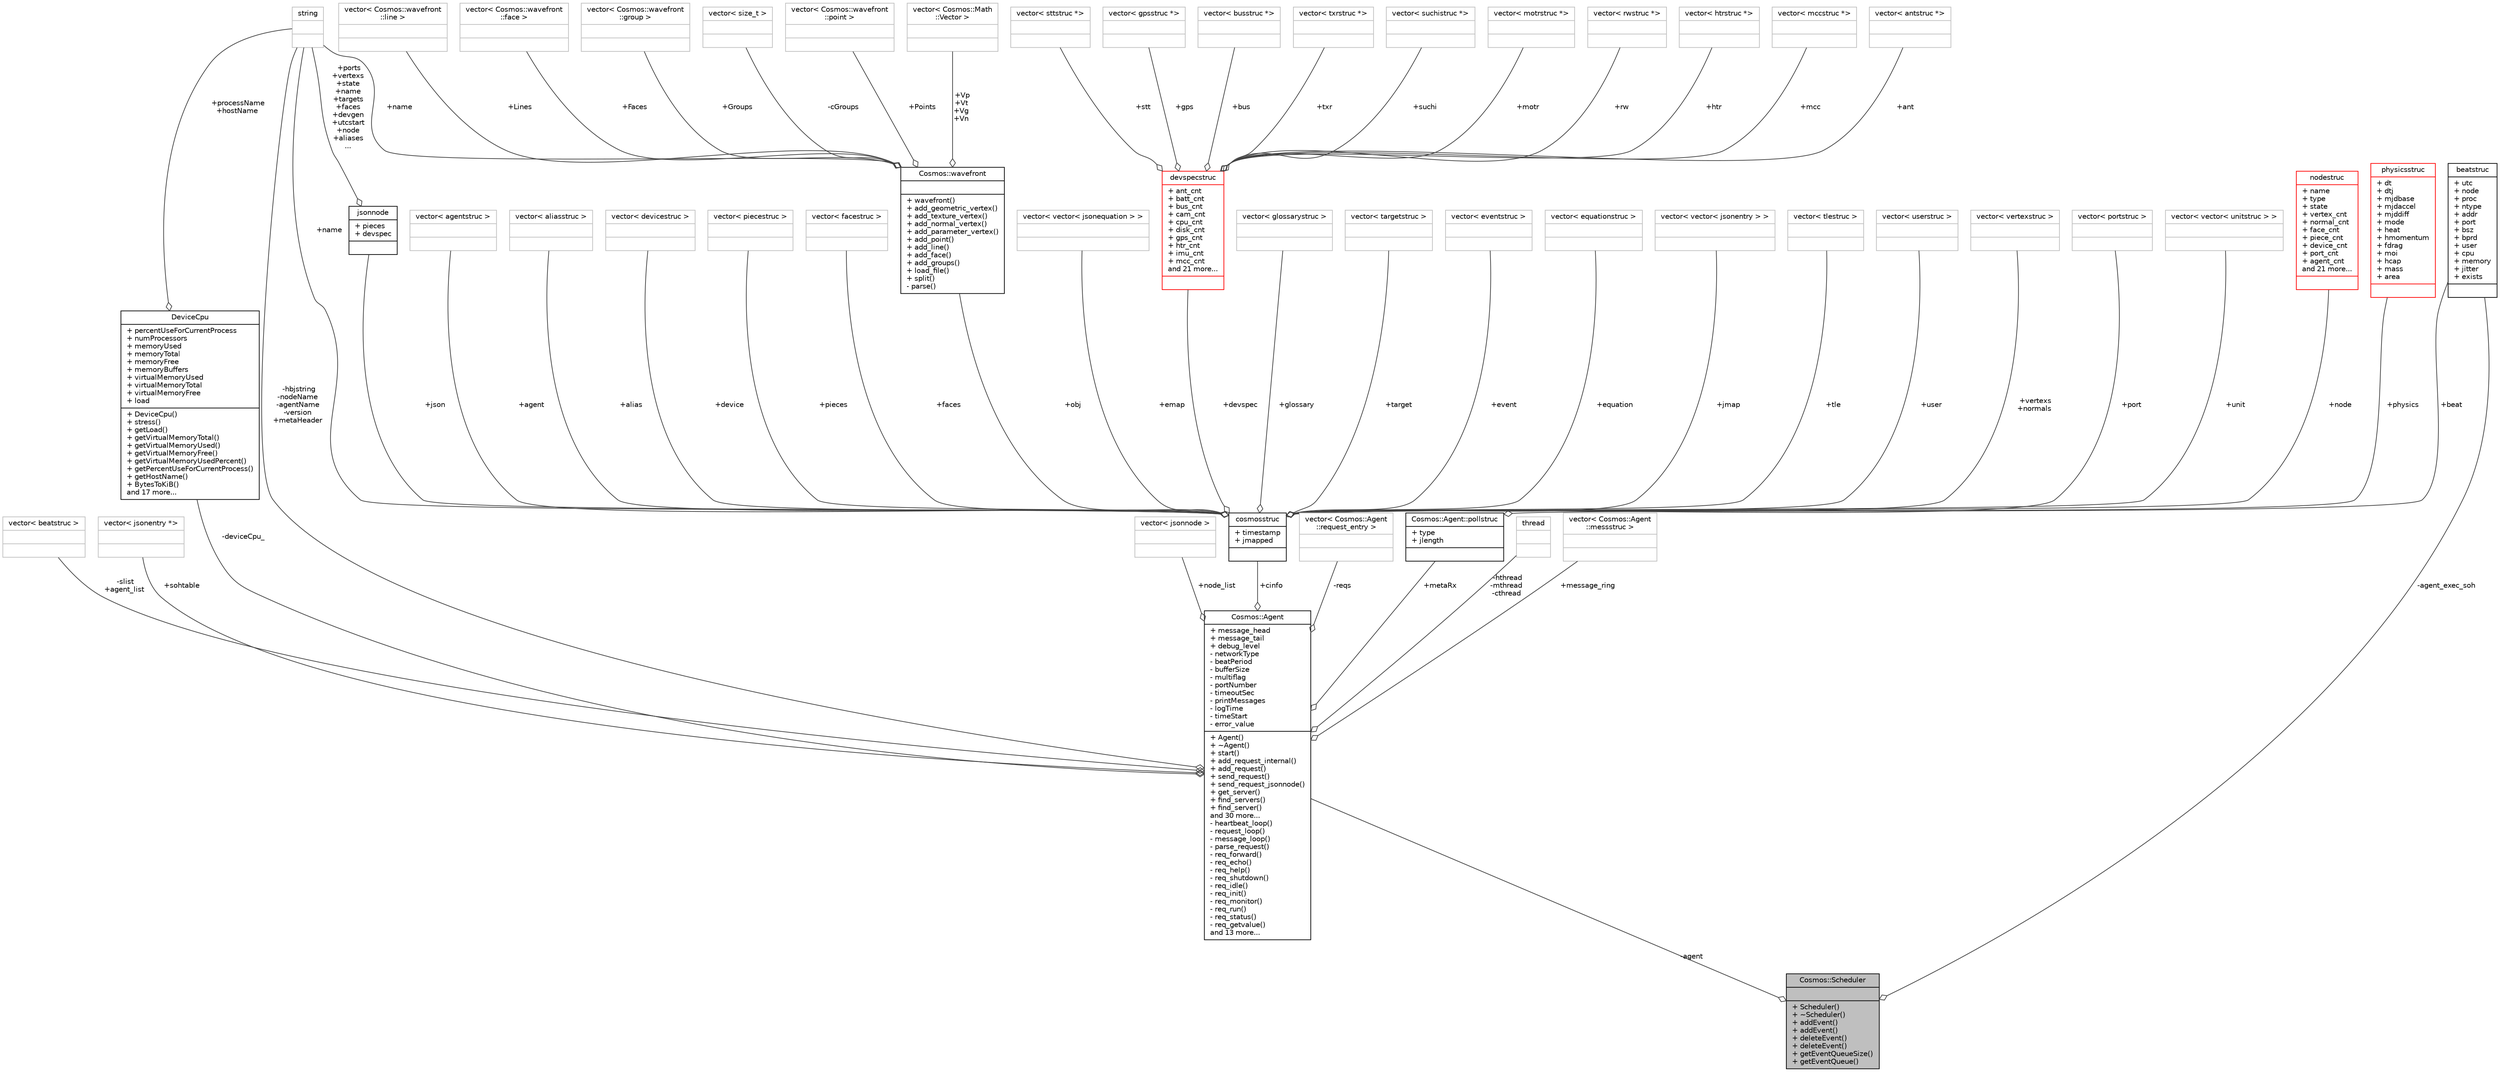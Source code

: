 digraph "Cosmos::Scheduler"
{
 // INTERACTIVE_SVG=YES
  edge [fontname="Helvetica",fontsize="10",labelfontname="Helvetica",labelfontsize="10"];
  node [fontname="Helvetica",fontsize="10",shape=record];
  Node1 [label="{Cosmos::Scheduler\n||+ Scheduler()\l+ ~Scheduler()\l+ addEvent()\l+ addEvent()\l+ deleteEvent()\l+ deleteEvent()\l+ getEventQueueSize()\l+ getEventQueue()\l}",height=0.2,width=0.4,color="black", fillcolor="grey75", style="filled", fontcolor="black"];
  Node2 -> Node1 [color="grey25",fontsize="10",style="solid",label=" -agent" ,arrowhead="odiamond",fontname="Helvetica"];
  Node2 [label="{Cosmos::Agent\n|+ message_head\l+ message_tail\l+ debug_level\l- networkType\l- beatPeriod\l- bufferSize\l- multiflag\l- portNumber\l- timeoutSec\l- printMessages\l- logTime\l- timeStart\l- error_value\l|+ Agent()\l+ ~Agent()\l+ start()\l+ add_request_internal()\l+ add_request()\l+ send_request()\l+ send_request_jsonnode()\l+ get_server()\l+ find_servers()\l+ find_server()\land 30 more...\l- heartbeat_loop()\l- request_loop()\l- message_loop()\l- parse_request()\l- req_forward()\l- req_echo()\l- req_help()\l- req_shutdown()\l- req_idle()\l- req_init()\l- req_monitor()\l- req_run()\l- req_status()\l- req_getvalue()\land 13 more...\l}",height=0.2,width=0.4,color="black", fillcolor="white", style="filled",URL="$class_cosmos_1_1_agent.html"];
  Node3 -> Node2 [color="grey25",fontsize="10",style="solid",label=" -slist\n+agent_list" ,arrowhead="odiamond",fontname="Helvetica"];
  Node3 [label="{vector\< beatstruc \>\n||}",height=0.2,width=0.4,color="grey75", fillcolor="white", style="filled"];
  Node4 -> Node2 [color="grey25",fontsize="10",style="solid",label=" +sohtable" ,arrowhead="odiamond",fontname="Helvetica"];
  Node4 [label="{vector\< jsonentry *\>\n||}",height=0.2,width=0.4,color="grey75", fillcolor="white", style="filled"];
  Node5 -> Node2 [color="grey25",fontsize="10",style="solid",label=" -deviceCpu_" ,arrowhead="odiamond",fontname="Helvetica"];
  Node5 [label="{DeviceCpu\n|+ percentUseForCurrentProcess\l+ numProcessors\l+ memoryUsed\l+ memoryTotal\l+ memoryFree\l+ memoryBuffers\l+ virtualMemoryUsed\l+ virtualMemoryTotal\l+ virtualMemoryFree\l+ load\l|+ DeviceCpu()\l+ stress()\l+ getLoad()\l+ getVirtualMemoryTotal()\l+ getVirtualMemoryUsed()\l+ getVirtualMemoryFree()\l+ getVirtualMemoryUsedPercent()\l+ getPercentUseForCurrentProcess()\l+ getHostName()\l+ BytesToKiB()\land 17 more...\l}",height=0.2,width=0.4,color="black", fillcolor="white", style="filled",URL="$class_device_cpu.html"];
  Node6 -> Node5 [color="grey25",fontsize="10",style="solid",label=" +processName\n+hostName" ,arrowhead="odiamond",fontname="Helvetica"];
  Node6 [label="{string\n||}",height=0.2,width=0.4,color="grey75", fillcolor="white", style="filled"];
  Node7 -> Node2 [color="grey25",fontsize="10",style="solid",label=" +node_list" ,arrowhead="odiamond",fontname="Helvetica"];
  Node7 [label="{vector\< jsonnode \>\n||}",height=0.2,width=0.4,color="grey75", fillcolor="white", style="filled"];
  Node8 -> Node2 [color="grey25",fontsize="10",style="solid",label=" +cinfo" ,arrowhead="odiamond",fontname="Helvetica"];
  Node8 [label="{cosmosstruc\n|+ timestamp\l+ jmapped\l|}",height=0.2,width=0.4,color="black", fillcolor="white", style="filled",URL="$structcosmosstruc.html",tooltip="JSON Name Space structure. "];
  Node9 -> Node8 [color="grey25",fontsize="10",style="solid",label=" +json" ,arrowhead="odiamond",fontname="Helvetica"];
  Node9 [label="{jsonnode\n|+ pieces\l+ devspec\l|}",height=0.2,width=0.4,color="black", fillcolor="white", style="filled",URL="$structjsonnode.html"];
  Node6 -> Node9 [color="grey25",fontsize="10",style="solid",label=" +ports\n+vertexs\n+state\n+name\n+targets\n+faces\n+devgen\n+utcstart\n+node\n+aliases\n..." ,arrowhead="odiamond",fontname="Helvetica"];
  Node10 -> Node8 [color="grey25",fontsize="10",style="solid",label=" +agent" ,arrowhead="odiamond",fontname="Helvetica"];
  Node10 [label="{vector\< agentstruc \>\n||}",height=0.2,width=0.4,color="grey75", fillcolor="white", style="filled"];
  Node11 -> Node8 [color="grey25",fontsize="10",style="solid",label=" +alias" ,arrowhead="odiamond",fontname="Helvetica"];
  Node11 [label="{vector\< aliasstruc \>\n||}",height=0.2,width=0.4,color="grey75", fillcolor="white", style="filled"];
  Node12 -> Node8 [color="grey25",fontsize="10",style="solid",label=" +device" ,arrowhead="odiamond",fontname="Helvetica"];
  Node12 [label="{vector\< devicestruc \>\n||}",height=0.2,width=0.4,color="grey75", fillcolor="white", style="filled"];
  Node13 -> Node8 [color="grey25",fontsize="10",style="solid",label=" +pieces" ,arrowhead="odiamond",fontname="Helvetica"];
  Node13 [label="{vector\< piecestruc \>\n||}",height=0.2,width=0.4,color="grey75", fillcolor="white", style="filled"];
  Node14 -> Node8 [color="grey25",fontsize="10",style="solid",label=" +faces" ,arrowhead="odiamond",fontname="Helvetica"];
  Node14 [label="{vector\< facestruc \>\n||}",height=0.2,width=0.4,color="grey75", fillcolor="white", style="filled"];
  Node15 -> Node8 [color="grey25",fontsize="10",style="solid",label=" +obj" ,arrowhead="odiamond",fontname="Helvetica"];
  Node15 [label="{Cosmos::wavefront\n||+ wavefront()\l+ add_geometric_vertex()\l+ add_texture_vertex()\l+ add_normal_vertex()\l+ add_parameter_vertex()\l+ add_point()\l+ add_line()\l+ add_face()\l+ add_groups()\l+ load_file()\l+ split()\l- parse()\l}",height=0.2,width=0.4,color="black", fillcolor="white", style="filled",URL="$class_cosmos_1_1wavefront.html"];
  Node16 -> Node15 [color="grey25",fontsize="10",style="solid",label=" +Lines" ,arrowhead="odiamond",fontname="Helvetica"];
  Node16 [label="{vector\< Cosmos::wavefront\l::line \>\n||}",height=0.2,width=0.4,color="grey75", fillcolor="white", style="filled"];
  Node17 -> Node15 [color="grey25",fontsize="10",style="solid",label=" +Faces" ,arrowhead="odiamond",fontname="Helvetica"];
  Node17 [label="{vector\< Cosmos::wavefront\l::face \>\n||}",height=0.2,width=0.4,color="grey75", fillcolor="white", style="filled"];
  Node18 -> Node15 [color="grey25",fontsize="10",style="solid",label=" +Groups" ,arrowhead="odiamond",fontname="Helvetica"];
  Node18 [label="{vector\< Cosmos::wavefront\l::group \>\n||}",height=0.2,width=0.4,color="grey75", fillcolor="white", style="filled"];
  Node6 -> Node15 [color="grey25",fontsize="10",style="solid",label=" +name" ,arrowhead="odiamond",fontname="Helvetica"];
  Node19 -> Node15 [color="grey25",fontsize="10",style="solid",label=" -cGroups" ,arrowhead="odiamond",fontname="Helvetica"];
  Node19 [label="{vector\< size_t \>\n||}",height=0.2,width=0.4,color="grey75", fillcolor="white", style="filled"];
  Node20 -> Node15 [color="grey25",fontsize="10",style="solid",label=" +Points" ,arrowhead="odiamond",fontname="Helvetica"];
  Node20 [label="{vector\< Cosmos::wavefront\l::point \>\n||}",height=0.2,width=0.4,color="grey75", fillcolor="white", style="filled"];
  Node21 -> Node15 [color="grey25",fontsize="10",style="solid",label=" +Vp\n+Vt\n+Vg\n+Vn" ,arrowhead="odiamond",fontname="Helvetica"];
  Node21 [label="{vector\< Cosmos::Math\l::Vector \>\n||}",height=0.2,width=0.4,color="grey75", fillcolor="white", style="filled"];
  Node22 -> Node8 [color="grey25",fontsize="10",style="solid",label=" +emap" ,arrowhead="odiamond",fontname="Helvetica"];
  Node22 [label="{vector\< vector\< jsonequation \> \>\n||}",height=0.2,width=0.4,color="grey75", fillcolor="white", style="filled"];
  Node23 -> Node8 [color="grey25",fontsize="10",style="solid",label=" +devspec" ,arrowhead="odiamond",fontname="Helvetica"];
  Node23 [label="{devspecstruc\n|+ ant_cnt\l+ batt_cnt\l+ bus_cnt\l+ cam_cnt\l+ cpu_cnt\l+ disk_cnt\l+ gps_cnt\l+ htr_cnt\l+ imu_cnt\l+ mcc_cnt\land 21 more...\l|}",height=0.2,width=0.4,color="red", fillcolor="white", style="filled",URL="$structdevspecstruc.html",tooltip="Specific Device structure. "];
  Node24 -> Node23 [color="grey25",fontsize="10",style="solid",label=" +stt" ,arrowhead="odiamond",fontname="Helvetica"];
  Node24 [label="{vector\< sttstruc *\>\n||}",height=0.2,width=0.4,color="grey75", fillcolor="white", style="filled"];
  Node25 -> Node23 [color="grey25",fontsize="10",style="solid",label=" +gps" ,arrowhead="odiamond",fontname="Helvetica"];
  Node25 [label="{vector\< gpsstruc *\>\n||}",height=0.2,width=0.4,color="grey75", fillcolor="white", style="filled"];
  Node26 -> Node23 [color="grey25",fontsize="10",style="solid",label=" +bus" ,arrowhead="odiamond",fontname="Helvetica"];
  Node26 [label="{vector\< busstruc *\>\n||}",height=0.2,width=0.4,color="grey75", fillcolor="white", style="filled"];
  Node27 -> Node23 [color="grey25",fontsize="10",style="solid",label=" +txr" ,arrowhead="odiamond",fontname="Helvetica"];
  Node27 [label="{vector\< txrstruc *\>\n||}",height=0.2,width=0.4,color="grey75", fillcolor="white", style="filled"];
  Node28 -> Node23 [color="grey25",fontsize="10",style="solid",label=" +suchi" ,arrowhead="odiamond",fontname="Helvetica"];
  Node28 [label="{vector\< suchistruc *\>\n||}",height=0.2,width=0.4,color="grey75", fillcolor="white", style="filled"];
  Node29 -> Node23 [color="grey25",fontsize="10",style="solid",label=" +motr" ,arrowhead="odiamond",fontname="Helvetica"];
  Node29 [label="{vector\< motrstruc *\>\n||}",height=0.2,width=0.4,color="grey75", fillcolor="white", style="filled"];
  Node30 -> Node23 [color="grey25",fontsize="10",style="solid",label=" +rw" ,arrowhead="odiamond",fontname="Helvetica"];
  Node30 [label="{vector\< rwstruc *\>\n||}",height=0.2,width=0.4,color="grey75", fillcolor="white", style="filled"];
  Node31 -> Node23 [color="grey25",fontsize="10",style="solid",label=" +htr" ,arrowhead="odiamond",fontname="Helvetica"];
  Node31 [label="{vector\< htrstruc *\>\n||}",height=0.2,width=0.4,color="grey75", fillcolor="white", style="filled"];
  Node32 -> Node23 [color="grey25",fontsize="10",style="solid",label=" +mcc" ,arrowhead="odiamond",fontname="Helvetica"];
  Node32 [label="{vector\< mccstruc *\>\n||}",height=0.2,width=0.4,color="grey75", fillcolor="white", style="filled"];
  Node33 -> Node23 [color="grey25",fontsize="10",style="solid",label=" +ant" ,arrowhead="odiamond",fontname="Helvetica"];
  Node33 [label="{vector\< antstruc *\>\n||}",height=0.2,width=0.4,color="grey75", fillcolor="white", style="filled"];
  Node56 -> Node8 [color="grey25",fontsize="10",style="solid",label=" +glossary" ,arrowhead="odiamond",fontname="Helvetica"];
  Node56 [label="{vector\< glossarystruc \>\n||}",height=0.2,width=0.4,color="grey75", fillcolor="white", style="filled"];
  Node57 -> Node8 [color="grey25",fontsize="10",style="solid",label=" +target" ,arrowhead="odiamond",fontname="Helvetica"];
  Node57 [label="{vector\< targetstruc \>\n||}",height=0.2,width=0.4,color="grey75", fillcolor="white", style="filled"];
  Node58 -> Node8 [color="grey25",fontsize="10",style="solid",label=" +event" ,arrowhead="odiamond",fontname="Helvetica"];
  Node58 [label="{vector\< eventstruc \>\n||}",height=0.2,width=0.4,color="grey75", fillcolor="white", style="filled"];
  Node59 -> Node8 [color="grey25",fontsize="10",style="solid",label=" +equation" ,arrowhead="odiamond",fontname="Helvetica"];
  Node59 [label="{vector\< equationstruc \>\n||}",height=0.2,width=0.4,color="grey75", fillcolor="white", style="filled"];
  Node60 -> Node8 [color="grey25",fontsize="10",style="solid",label=" +jmap" ,arrowhead="odiamond",fontname="Helvetica"];
  Node60 [label="{vector\< vector\< jsonentry \> \>\n||}",height=0.2,width=0.4,color="grey75", fillcolor="white", style="filled"];
  Node6 -> Node8 [color="grey25",fontsize="10",style="solid",label=" +name" ,arrowhead="odiamond",fontname="Helvetica"];
  Node61 -> Node8 [color="grey25",fontsize="10",style="solid",label=" +tle" ,arrowhead="odiamond",fontname="Helvetica"];
  Node61 [label="{vector\< tlestruc \>\n||}",height=0.2,width=0.4,color="grey75", fillcolor="white", style="filled"];
  Node62 -> Node8 [color="grey25",fontsize="10",style="solid",label=" +user" ,arrowhead="odiamond",fontname="Helvetica"];
  Node62 [label="{vector\< userstruc \>\n||}",height=0.2,width=0.4,color="grey75", fillcolor="white", style="filled"];
  Node63 -> Node8 [color="grey25",fontsize="10",style="solid",label=" +vertexs\n+normals" ,arrowhead="odiamond",fontname="Helvetica"];
  Node63 [label="{vector\< vertexstruc \>\n||}",height=0.2,width=0.4,color="grey75", fillcolor="white", style="filled"];
  Node64 -> Node8 [color="grey25",fontsize="10",style="solid",label=" +port" ,arrowhead="odiamond",fontname="Helvetica"];
  Node64 [label="{vector\< portstruc \>\n||}",height=0.2,width=0.4,color="grey75", fillcolor="white", style="filled"];
  Node65 -> Node8 [color="grey25",fontsize="10",style="solid",label=" +unit" ,arrowhead="odiamond",fontname="Helvetica"];
  Node65 [label="{vector\< vector\< unitstruc \> \>\n||}",height=0.2,width=0.4,color="grey75", fillcolor="white", style="filled"];
  Node66 -> Node8 [color="grey25",fontsize="10",style="solid",label=" +node" ,arrowhead="odiamond",fontname="Helvetica"];
  Node66 [label="{nodestruc\n|+ name\l+ type\l+ state\l+ vertex_cnt\l+ normal_cnt\l+ face_cnt\l+ piece_cnt\l+ device_cnt\l+ port_cnt\l+ agent_cnt\land 21 more...\l|}",height=0.2,width=0.4,color="red", fillcolor="white", style="filled",URL="$structnodestruc.html"];
  Node82 -> Node8 [color="grey25",fontsize="10",style="solid",label=" +physics" ,arrowhead="odiamond",fontname="Helvetica"];
  Node82 [label="{physicsstruc\n|+ dt\l+ dtj\l+ mjdbase\l+ mjdaccel\l+ mjddiff\l+ mode\l+ heat\l+ hmomentum\l+ fdrag\l+ moi\l+ hcap\l+ mass\l+ area\l|}",height=0.2,width=0.4,color="red", fillcolor="white", style="filled",URL="$structphysicsstruc.html",tooltip="Physics Simulation Structure. "];
  Node6 -> Node2 [color="grey25",fontsize="10",style="solid",label=" -hbjstring\n-nodeName\n-agentName\n-version\n+metaHeader" ,arrowhead="odiamond",fontname="Helvetica"];
  Node84 -> Node2 [color="grey25",fontsize="10",style="solid",label=" -reqs" ,arrowhead="odiamond",fontname="Helvetica"];
  Node84 [label="{vector\< Cosmos::Agent\l::request_entry \>\n||}",height=0.2,width=0.4,color="grey75", fillcolor="white", style="filled"];
  Node85 -> Node2 [color="grey25",fontsize="10",style="solid",label=" +metaRx" ,arrowhead="odiamond",fontname="Helvetica"];
  Node85 [label="{Cosmos::Agent::pollstruc\n|+ type\l+ jlength\l|}",height=0.2,width=0.4,color="black", fillcolor="white", style="filled",URL="$struct_cosmos_1_1_agent_1_1pollstruc.html"];
  Node86 -> Node85 [color="grey25",fontsize="10",style="solid",label=" +beat" ,arrowhead="odiamond",fontname="Helvetica"];
  Node86 [label="{beatstruc\n|+ utc\l+ node\l+ proc\l+ ntype\l+ addr\l+ port\l+ bsz\l+ bprd\l+ user\l+ cpu\l+ memory\l+ jitter\l+ exists\l|}",height=0.2,width=0.4,color="black", fillcolor="white", style="filled",URL="$structbeatstruc.html"];
  Node87 -> Node2 [color="grey25",fontsize="10",style="solid",label=" -hthread\n-mthread\n-cthread" ,arrowhead="odiamond",fontname="Helvetica"];
  Node87 [label="{thread\n||}",height=0.2,width=0.4,color="grey75", fillcolor="white", style="filled"];
  Node88 -> Node2 [color="grey25",fontsize="10",style="solid",label=" +message_ring" ,arrowhead="odiamond",fontname="Helvetica"];
  Node88 [label="{vector\< Cosmos::Agent\l::messstruc \>\n||}",height=0.2,width=0.4,color="grey75", fillcolor="white", style="filled"];
  Node86 -> Node1 [color="grey25",fontsize="10",style="solid",label=" -agent_exec_soh" ,arrowhead="odiamond",fontname="Helvetica"];
}
